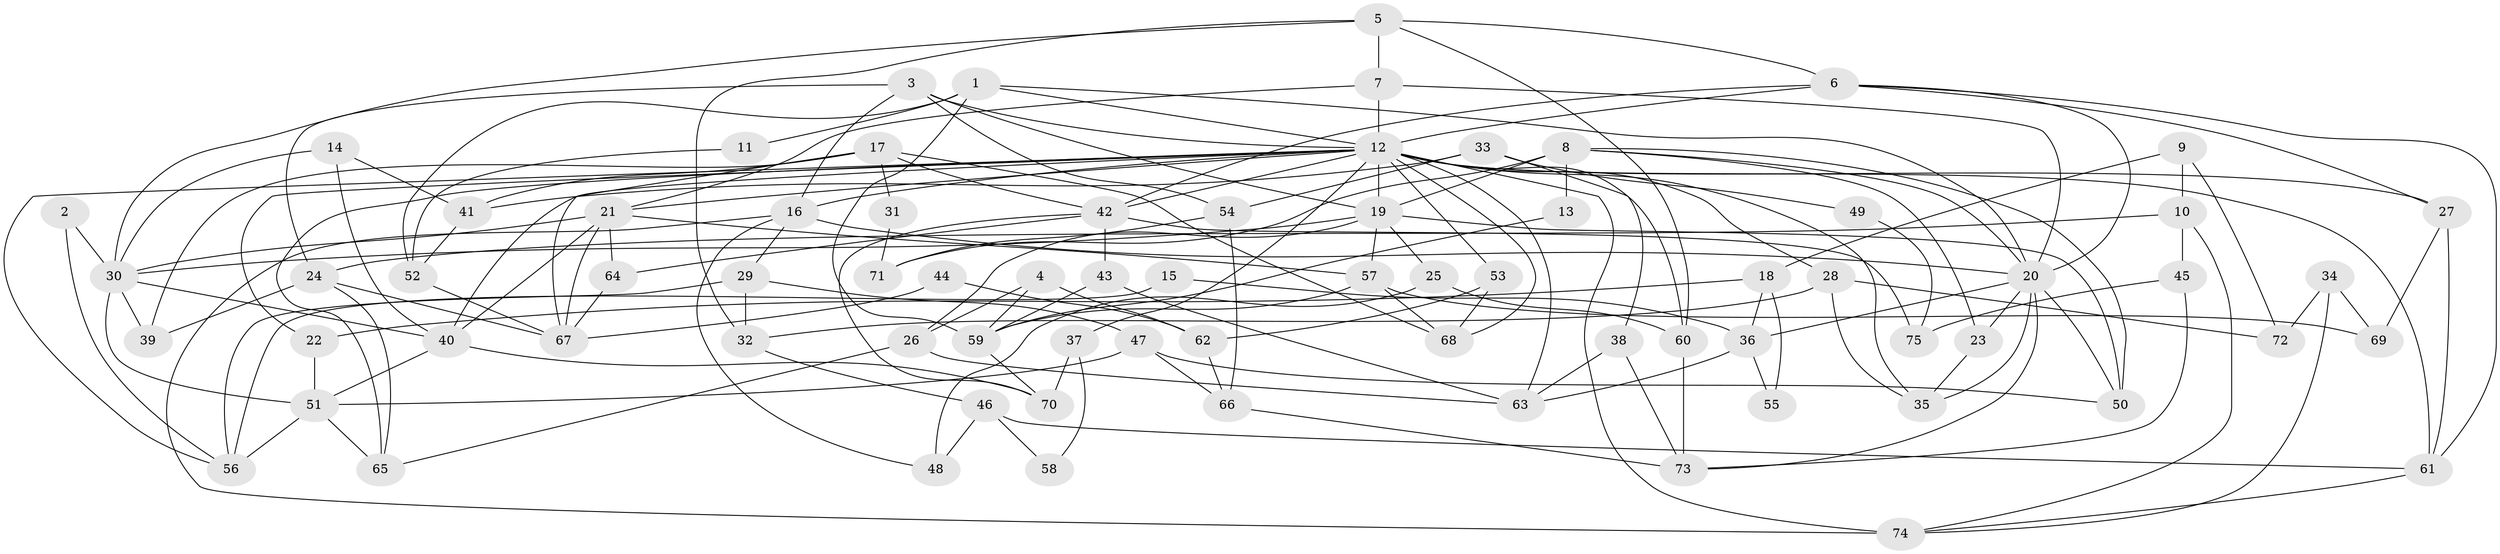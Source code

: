 // original degree distribution, {5: 0.1619047619047619, 2: 0.10476190476190476, 3: 0.29523809523809524, 6: 0.08571428571428572, 4: 0.3047619047619048, 7: 0.0380952380952381, 10: 0.009523809523809525}
// Generated by graph-tools (version 1.1) at 2025/50/03/04/25 22:50:51]
// undirected, 75 vertices, 164 edges
graph export_dot {
  node [color=gray90,style=filled];
  1;
  2;
  3;
  4;
  5;
  6;
  7;
  8;
  9;
  10;
  11;
  12;
  13;
  14;
  15;
  16;
  17;
  18;
  19;
  20;
  21;
  22;
  23;
  24;
  25;
  26;
  27;
  28;
  29;
  30;
  31;
  32;
  33;
  34;
  35;
  36;
  37;
  38;
  39;
  40;
  41;
  42;
  43;
  44;
  45;
  46;
  47;
  48;
  49;
  50;
  51;
  52;
  53;
  54;
  55;
  56;
  57;
  58;
  59;
  60;
  61;
  62;
  63;
  64;
  65;
  66;
  67;
  68;
  69;
  70;
  71;
  72;
  73;
  74;
  75;
  1 -- 11 [weight=1.0];
  1 -- 12 [weight=1.0];
  1 -- 20 [weight=1.0];
  1 -- 52 [weight=1.0];
  1 -- 59 [weight=1.0];
  2 -- 30 [weight=1.0];
  2 -- 56 [weight=1.0];
  3 -- 12 [weight=1.0];
  3 -- 16 [weight=1.0];
  3 -- 19 [weight=1.0];
  3 -- 24 [weight=1.0];
  3 -- 54 [weight=1.0];
  4 -- 26 [weight=1.0];
  4 -- 59 [weight=1.0];
  4 -- 62 [weight=1.0];
  5 -- 6 [weight=1.0];
  5 -- 7 [weight=1.0];
  5 -- 30 [weight=1.0];
  5 -- 32 [weight=1.0];
  5 -- 60 [weight=1.0];
  6 -- 12 [weight=2.0];
  6 -- 20 [weight=1.0];
  6 -- 27 [weight=1.0];
  6 -- 42 [weight=1.0];
  6 -- 61 [weight=1.0];
  7 -- 12 [weight=1.0];
  7 -- 20 [weight=1.0];
  7 -- 21 [weight=1.0];
  8 -- 13 [weight=1.0];
  8 -- 19 [weight=2.0];
  8 -- 20 [weight=1.0];
  8 -- 23 [weight=1.0];
  8 -- 50 [weight=1.0];
  8 -- 71 [weight=1.0];
  9 -- 10 [weight=1.0];
  9 -- 18 [weight=1.0];
  9 -- 72 [weight=1.0];
  10 -- 24 [weight=1.0];
  10 -- 45 [weight=1.0];
  10 -- 74 [weight=1.0];
  11 -- 52 [weight=1.0];
  12 -- 16 [weight=4.0];
  12 -- 19 [weight=1.0];
  12 -- 21 [weight=1.0];
  12 -- 22 [weight=1.0];
  12 -- 27 [weight=1.0];
  12 -- 28 [weight=1.0];
  12 -- 35 [weight=1.0];
  12 -- 37 [weight=1.0];
  12 -- 40 [weight=1.0];
  12 -- 42 [weight=1.0];
  12 -- 53 [weight=1.0];
  12 -- 56 [weight=1.0];
  12 -- 60 [weight=2.0];
  12 -- 61 [weight=1.0];
  12 -- 63 [weight=1.0];
  12 -- 65 [weight=1.0];
  12 -- 68 [weight=1.0];
  12 -- 74 [weight=2.0];
  13 -- 59 [weight=1.0];
  14 -- 30 [weight=1.0];
  14 -- 40 [weight=1.0];
  14 -- 41 [weight=1.0];
  15 -- 36 [weight=1.0];
  15 -- 56 [weight=1.0];
  16 -- 20 [weight=2.0];
  16 -- 29 [weight=2.0];
  16 -- 48 [weight=1.0];
  16 -- 74 [weight=1.0];
  17 -- 31 [weight=1.0];
  17 -- 39 [weight=1.0];
  17 -- 41 [weight=1.0];
  17 -- 42 [weight=1.0];
  17 -- 67 [weight=1.0];
  17 -- 68 [weight=1.0];
  18 -- 22 [weight=1.0];
  18 -- 36 [weight=1.0];
  18 -- 55 [weight=1.0];
  19 -- 25 [weight=1.0];
  19 -- 26 [weight=1.0];
  19 -- 30 [weight=1.0];
  19 -- 50 [weight=1.0];
  19 -- 57 [weight=1.0];
  20 -- 23 [weight=1.0];
  20 -- 35 [weight=1.0];
  20 -- 36 [weight=1.0];
  20 -- 50 [weight=1.0];
  20 -- 73 [weight=1.0];
  21 -- 30 [weight=1.0];
  21 -- 40 [weight=1.0];
  21 -- 57 [weight=1.0];
  21 -- 64 [weight=1.0];
  21 -- 67 [weight=2.0];
  22 -- 51 [weight=1.0];
  23 -- 35 [weight=1.0];
  24 -- 39 [weight=1.0];
  24 -- 65 [weight=1.0];
  24 -- 67 [weight=1.0];
  25 -- 48 [weight=1.0];
  25 -- 60 [weight=1.0];
  26 -- 63 [weight=1.0];
  26 -- 65 [weight=1.0];
  27 -- 61 [weight=1.0];
  27 -- 69 [weight=1.0];
  28 -- 32 [weight=1.0];
  28 -- 35 [weight=1.0];
  28 -- 72 [weight=1.0];
  29 -- 32 [weight=1.0];
  29 -- 47 [weight=1.0];
  29 -- 56 [weight=1.0];
  30 -- 39 [weight=1.0];
  30 -- 40 [weight=2.0];
  30 -- 51 [weight=1.0];
  31 -- 71 [weight=1.0];
  32 -- 46 [weight=1.0];
  33 -- 38 [weight=1.0];
  33 -- 41 [weight=1.0];
  33 -- 49 [weight=1.0];
  33 -- 54 [weight=1.0];
  34 -- 69 [weight=1.0];
  34 -- 72 [weight=1.0];
  34 -- 74 [weight=1.0];
  36 -- 55 [weight=1.0];
  36 -- 63 [weight=1.0];
  37 -- 58 [weight=1.0];
  37 -- 70 [weight=1.0];
  38 -- 63 [weight=1.0];
  38 -- 73 [weight=1.0];
  40 -- 51 [weight=2.0];
  40 -- 70 [weight=1.0];
  41 -- 52 [weight=1.0];
  42 -- 43 [weight=1.0];
  42 -- 64 [weight=1.0];
  42 -- 70 [weight=1.0];
  42 -- 75 [weight=1.0];
  43 -- 59 [weight=1.0];
  43 -- 63 [weight=1.0];
  44 -- 62 [weight=1.0];
  44 -- 67 [weight=1.0];
  45 -- 73 [weight=1.0];
  45 -- 75 [weight=1.0];
  46 -- 48 [weight=1.0];
  46 -- 58 [weight=1.0];
  46 -- 61 [weight=1.0];
  47 -- 50 [weight=1.0];
  47 -- 51 [weight=1.0];
  47 -- 66 [weight=1.0];
  49 -- 75 [weight=1.0];
  51 -- 56 [weight=1.0];
  51 -- 65 [weight=1.0];
  52 -- 67 [weight=1.0];
  53 -- 62 [weight=1.0];
  53 -- 68 [weight=1.0];
  54 -- 66 [weight=1.0];
  54 -- 71 [weight=1.0];
  57 -- 59 [weight=1.0];
  57 -- 68 [weight=1.0];
  57 -- 69 [weight=1.0];
  59 -- 70 [weight=1.0];
  60 -- 73 [weight=1.0];
  61 -- 74 [weight=1.0];
  62 -- 66 [weight=1.0];
  64 -- 67 [weight=1.0];
  66 -- 73 [weight=1.0];
}
